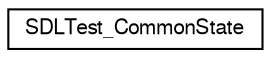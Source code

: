 digraph "Graphical Class Hierarchy"
{
  edge [fontname="FreeSans",fontsize="10",labelfontname="FreeSans",labelfontsize="10"];
  node [fontname="FreeSans",fontsize="10",shape=record];
  rankdir="LR";
  Node1 [label="SDLTest_CommonState",height=0.2,width=0.4,color="black", fillcolor="white", style="filled",URL="$d8/d8d/struct_s_d_l_test___common_state.html"];
}
